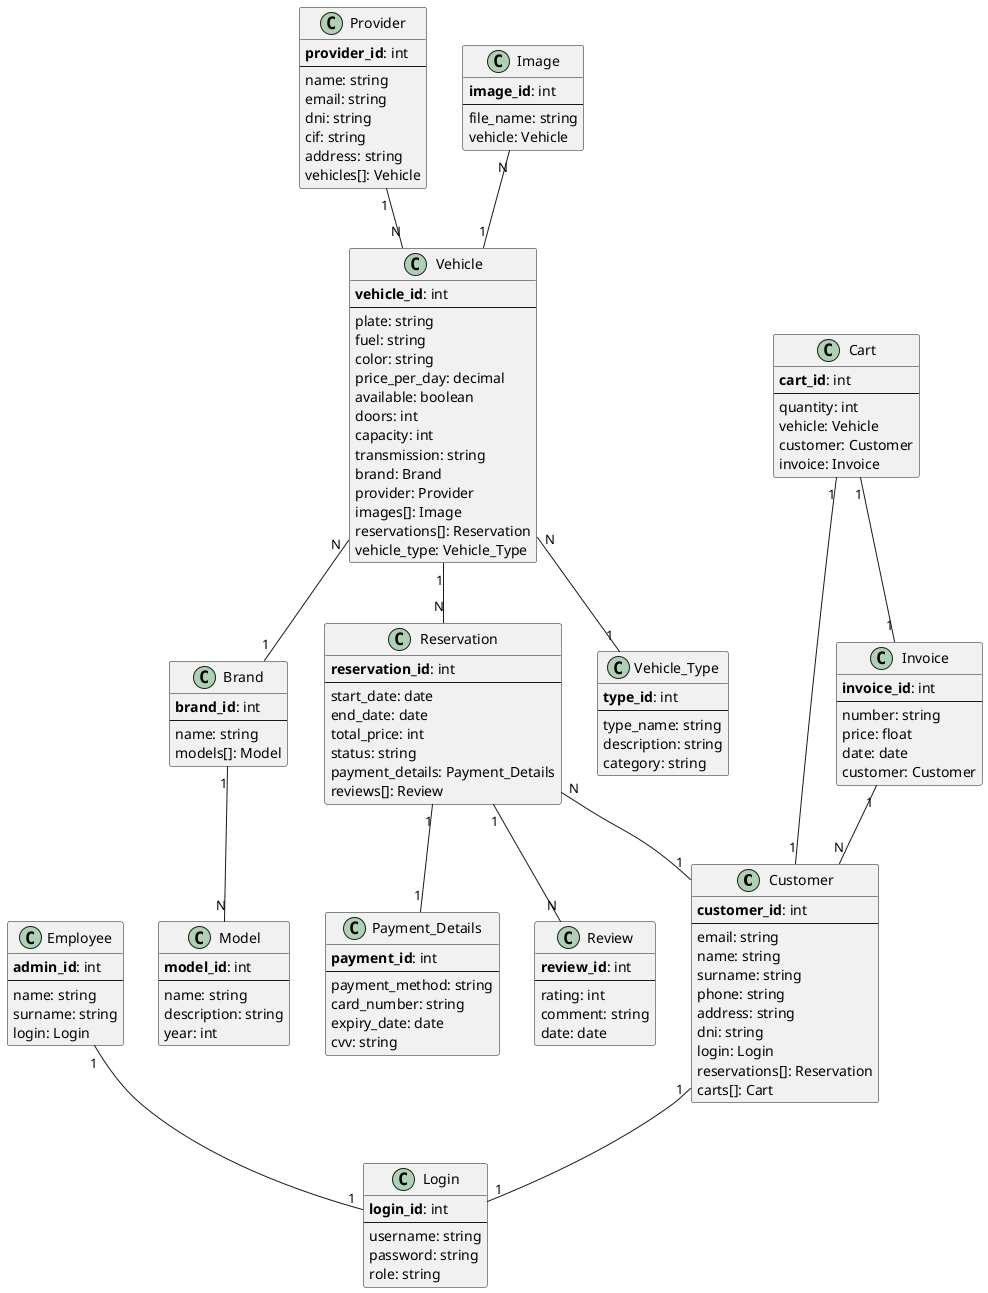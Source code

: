 @startuml LegacyMotorsModel

!define Table(name, fields) class name
!define primary_key(x) <b>x</b>

Table(Customer, customer) {
    primary_key(customer_id): int
    --
    email: string
    name: string
    surname: string
    phone: string
    address: string
    dni: string
    login: Login
    reservations[]: Reservation
    carts[]: Cart
}

Table(Employee, employee) {
  primary_key(admin_id): int
  --
  name: string
  surname: string
  login: Login
}

Table(Provider, provider) {
    primary_key(provider_id): int
    --
    name: string
    email: string
    dni: string
    cif: string
    address: string
    vehicles[]: Vehicle
}

Table(Login, login) {
  primary_key(login_id): int
  --
  username: string
  password: string
  role: string
}

Table(Vehicle, vehicle) {
    primary_key(vehicle_id): int
    --
    plate: string
    fuel: string
    color: string
    price_per_day: decimal
    available: boolean
    doors: int
    capacity: int
    transmission: string
    brand: Brand
    provider: Provider
    images[]: Image
    reservations[]: Reservation
    vehicle_type: Vehicle_Type
}

Table(Brand, brand) {
    primary_key(brand_id): int
    --
    name: string
    models[]: Model
}

Table(Model, model) {
    primary_key(model_id): int
    --
    name: string
    description: string
    year: int
}

Table(Reservation, reservation) {
    primary_key(reservation_id): int
    --
    start_date: date
    end_date: date
    total_price: int
    status: string
    payment_details: Payment_Details
    reviews[]: Review
}

Table(Payment_Details, payment_details) {
    primary_key(payment_id): int
    --
    payment_method: string
    card_number: string
    expiry_date: date
    cvv: string
}

Table(Review, review) {
    primary_key(review_id): int
    --
    rating: int
    comment: string
    date: date
}

Table(Vehicle_Type, vehicle_type) {
    primary_key(type_id): int
    --
    type_name: string
    description: string
    category: string
}

Table(Cart, cart) {
    primary_key(cart_id): int
    --
    quantity: int
    vehicle: Vehicle
    customer: Customer
    invoice: Invoice
}

Table(Image, image) {
    primary_key(image_id): int
    --
    file_name: string
    vehicle: Vehicle
}

Table(Invoice, invoice) {
    primary_key(invoice_id): int
    --
    number: string
    price: float
    date: date
    customer: Customer
}

Customer "1" -- "1" Login
Employee "1" -- "1" Login
Provider "1" -- "N" Vehicle
Vehicle "N" -- "1" Brand
Brand "1" -- "N" Model
Vehicle "N" -- "1" Vehicle_Type
Reservation "N" -- "1" Customer
Reservation "1" -- "1" Payment_Details
Reservation "1" -- "N" Review
Cart "1" -- "1" Customer
Cart "1" -- "1" Invoice
Vehicle "1" -- "N" Reservation
Image "N" -- "1" Vehicle
Invoice "1" -- "N" Customer

@enduml
